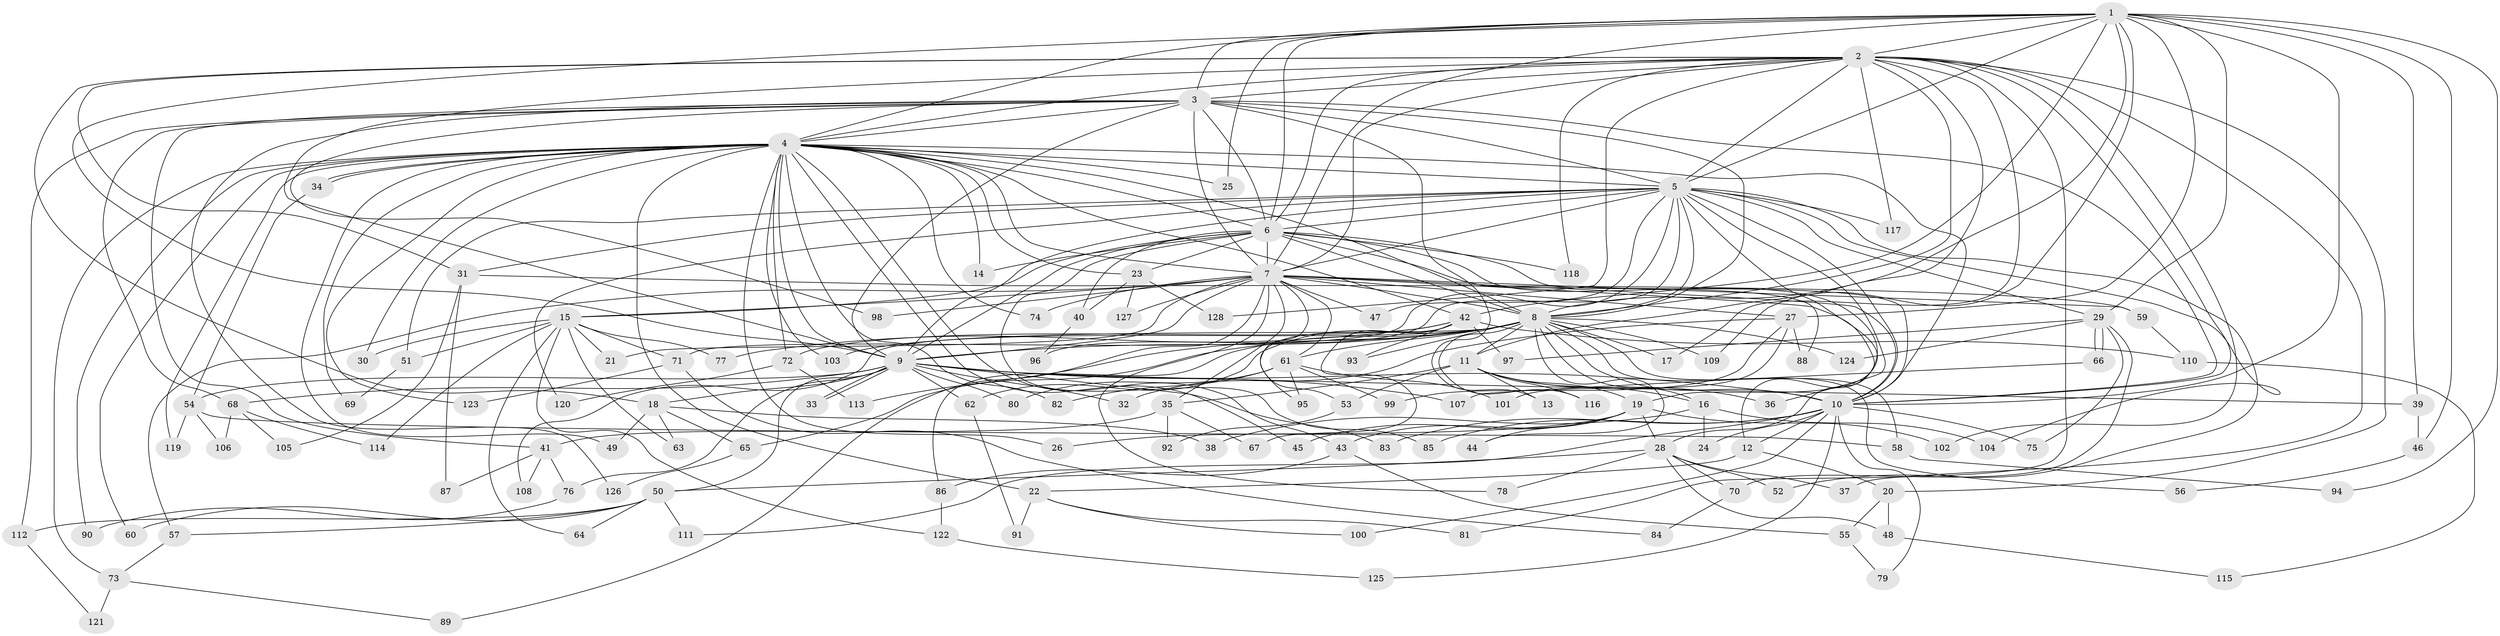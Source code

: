 // coarse degree distribution, {26: 0.011111111111111112, 15: 0.011111111111111112, 23: 0.011111111111111112, 29: 0.011111111111111112, 17: 0.011111111111111112, 16: 0.011111111111111112, 13: 0.011111111111111112, 8: 0.05555555555555555, 4: 0.05555555555555555, 11: 0.011111111111111112, 9: 0.022222222222222223, 2: 0.5666666666666667, 7: 0.044444444444444446, 6: 0.011111111111111112, 3: 0.12222222222222222, 1: 0.022222222222222223, 5: 0.011111111111111112}
// Generated by graph-tools (version 1.1) at 2025/49/03/04/25 22:49:41]
// undirected, 128 vertices, 281 edges
graph export_dot {
  node [color=gray90,style=filled];
  1;
  2;
  3;
  4;
  5;
  6;
  7;
  8;
  9;
  10;
  11;
  12;
  13;
  14;
  15;
  16;
  17;
  18;
  19;
  20;
  21;
  22;
  23;
  24;
  25;
  26;
  27;
  28;
  29;
  30;
  31;
  32;
  33;
  34;
  35;
  36;
  37;
  38;
  39;
  40;
  41;
  42;
  43;
  44;
  45;
  46;
  47;
  48;
  49;
  50;
  51;
  52;
  53;
  54;
  55;
  56;
  57;
  58;
  59;
  60;
  61;
  62;
  63;
  64;
  65;
  66;
  67;
  68;
  69;
  70;
  71;
  72;
  73;
  74;
  75;
  76;
  77;
  78;
  79;
  80;
  81;
  82;
  83;
  84;
  85;
  86;
  87;
  88;
  89;
  90;
  91;
  92;
  93;
  94;
  95;
  96;
  97;
  98;
  99;
  100;
  101;
  102;
  103;
  104;
  105;
  106;
  107;
  108;
  109;
  110;
  111;
  112;
  113;
  114;
  115;
  116;
  117;
  118;
  119;
  120;
  121;
  122;
  123;
  124;
  125;
  126;
  127;
  128;
  1 -- 2;
  1 -- 3;
  1 -- 4;
  1 -- 5;
  1 -- 6;
  1 -- 7;
  1 -- 8;
  1 -- 9;
  1 -- 10;
  1 -- 25;
  1 -- 27;
  1 -- 29;
  1 -- 39;
  1 -- 42;
  1 -- 46;
  1 -- 94;
  1 -- 109;
  2 -- 3;
  2 -- 4;
  2 -- 5;
  2 -- 6;
  2 -- 7;
  2 -- 8;
  2 -- 9;
  2 -- 10;
  2 -- 11;
  2 -- 17;
  2 -- 18;
  2 -- 20;
  2 -- 31;
  2 -- 37;
  2 -- 81;
  2 -- 102;
  2 -- 117;
  2 -- 118;
  2 -- 128;
  3 -- 4;
  3 -- 5;
  3 -- 6;
  3 -- 7;
  3 -- 8;
  3 -- 9;
  3 -- 10;
  3 -- 13;
  3 -- 41;
  3 -- 68;
  3 -- 98;
  3 -- 112;
  3 -- 126;
  4 -- 5;
  4 -- 6;
  4 -- 7;
  4 -- 8;
  4 -- 9;
  4 -- 10;
  4 -- 14;
  4 -- 22;
  4 -- 23;
  4 -- 25;
  4 -- 26;
  4 -- 30;
  4 -- 34;
  4 -- 34;
  4 -- 42;
  4 -- 43;
  4 -- 45;
  4 -- 49;
  4 -- 60;
  4 -- 69;
  4 -- 72;
  4 -- 73;
  4 -- 74;
  4 -- 82;
  4 -- 90;
  4 -- 103;
  4 -- 119;
  4 -- 123;
  5 -- 6;
  5 -- 7;
  5 -- 8;
  5 -- 9;
  5 -- 10;
  5 -- 19;
  5 -- 29;
  5 -- 31;
  5 -- 36;
  5 -- 47;
  5 -- 51;
  5 -- 52;
  5 -- 71;
  5 -- 96;
  5 -- 104;
  5 -- 117;
  5 -- 120;
  6 -- 7;
  6 -- 8;
  6 -- 9;
  6 -- 10;
  6 -- 14;
  6 -- 15;
  6 -- 23;
  6 -- 28;
  6 -- 40;
  6 -- 85;
  6 -- 88;
  6 -- 118;
  7 -- 8;
  7 -- 9;
  7 -- 10;
  7 -- 12;
  7 -- 15;
  7 -- 21;
  7 -- 27;
  7 -- 35;
  7 -- 47;
  7 -- 53;
  7 -- 57;
  7 -- 59;
  7 -- 61;
  7 -- 74;
  7 -- 78;
  7 -- 89;
  7 -- 98;
  7 -- 127;
  8 -- 9;
  8 -- 10;
  8 -- 11;
  8 -- 16;
  8 -- 17;
  8 -- 44;
  8 -- 56;
  8 -- 58;
  8 -- 61;
  8 -- 62;
  8 -- 65;
  8 -- 86;
  8 -- 93;
  8 -- 103;
  8 -- 108;
  8 -- 109;
  8 -- 113;
  8 -- 116;
  8 -- 124;
  9 -- 10;
  9 -- 18;
  9 -- 32;
  9 -- 33;
  9 -- 33;
  9 -- 39;
  9 -- 50;
  9 -- 54;
  9 -- 62;
  9 -- 68;
  9 -- 76;
  9 -- 80;
  9 -- 83;
  9 -- 107;
  10 -- 12;
  10 -- 24;
  10 -- 75;
  10 -- 79;
  10 -- 83;
  10 -- 85;
  10 -- 100;
  10 -- 111;
  10 -- 125;
  11 -- 13;
  11 -- 16;
  11 -- 19;
  11 -- 35;
  11 -- 36;
  11 -- 53;
  11 -- 116;
  12 -- 20;
  12 -- 22;
  15 -- 21;
  15 -- 30;
  15 -- 51;
  15 -- 63;
  15 -- 64;
  15 -- 71;
  15 -- 77;
  15 -- 114;
  15 -- 122;
  16 -- 24;
  16 -- 38;
  16 -- 104;
  18 -- 38;
  18 -- 49;
  18 -- 63;
  18 -- 65;
  19 -- 26;
  19 -- 28;
  19 -- 43;
  19 -- 44;
  19 -- 45;
  19 -- 102;
  20 -- 48;
  20 -- 55;
  22 -- 81;
  22 -- 91;
  22 -- 100;
  23 -- 40;
  23 -- 127;
  23 -- 128;
  27 -- 32;
  27 -- 88;
  27 -- 99;
  27 -- 101;
  28 -- 37;
  28 -- 48;
  28 -- 50;
  28 -- 52;
  28 -- 70;
  28 -- 78;
  29 -- 66;
  29 -- 66;
  29 -- 70;
  29 -- 75;
  29 -- 97;
  29 -- 124;
  31 -- 59;
  31 -- 87;
  31 -- 105;
  34 -- 54;
  35 -- 41;
  35 -- 67;
  35 -- 92;
  39 -- 46;
  40 -- 96;
  41 -- 76;
  41 -- 87;
  41 -- 108;
  42 -- 67;
  42 -- 72;
  42 -- 77;
  42 -- 93;
  42 -- 95;
  42 -- 97;
  42 -- 110;
  43 -- 55;
  43 -- 86;
  46 -- 56;
  48 -- 115;
  50 -- 57;
  50 -- 60;
  50 -- 64;
  50 -- 111;
  50 -- 112;
  51 -- 69;
  53 -- 92;
  54 -- 58;
  54 -- 106;
  54 -- 119;
  55 -- 79;
  57 -- 73;
  58 -- 94;
  59 -- 110;
  61 -- 80;
  61 -- 82;
  61 -- 95;
  61 -- 99;
  61 -- 101;
  62 -- 91;
  65 -- 126;
  66 -- 107;
  68 -- 105;
  68 -- 106;
  68 -- 114;
  70 -- 84;
  71 -- 84;
  71 -- 123;
  72 -- 113;
  72 -- 120;
  73 -- 89;
  73 -- 121;
  76 -- 90;
  86 -- 122;
  110 -- 115;
  112 -- 121;
  122 -- 125;
}
